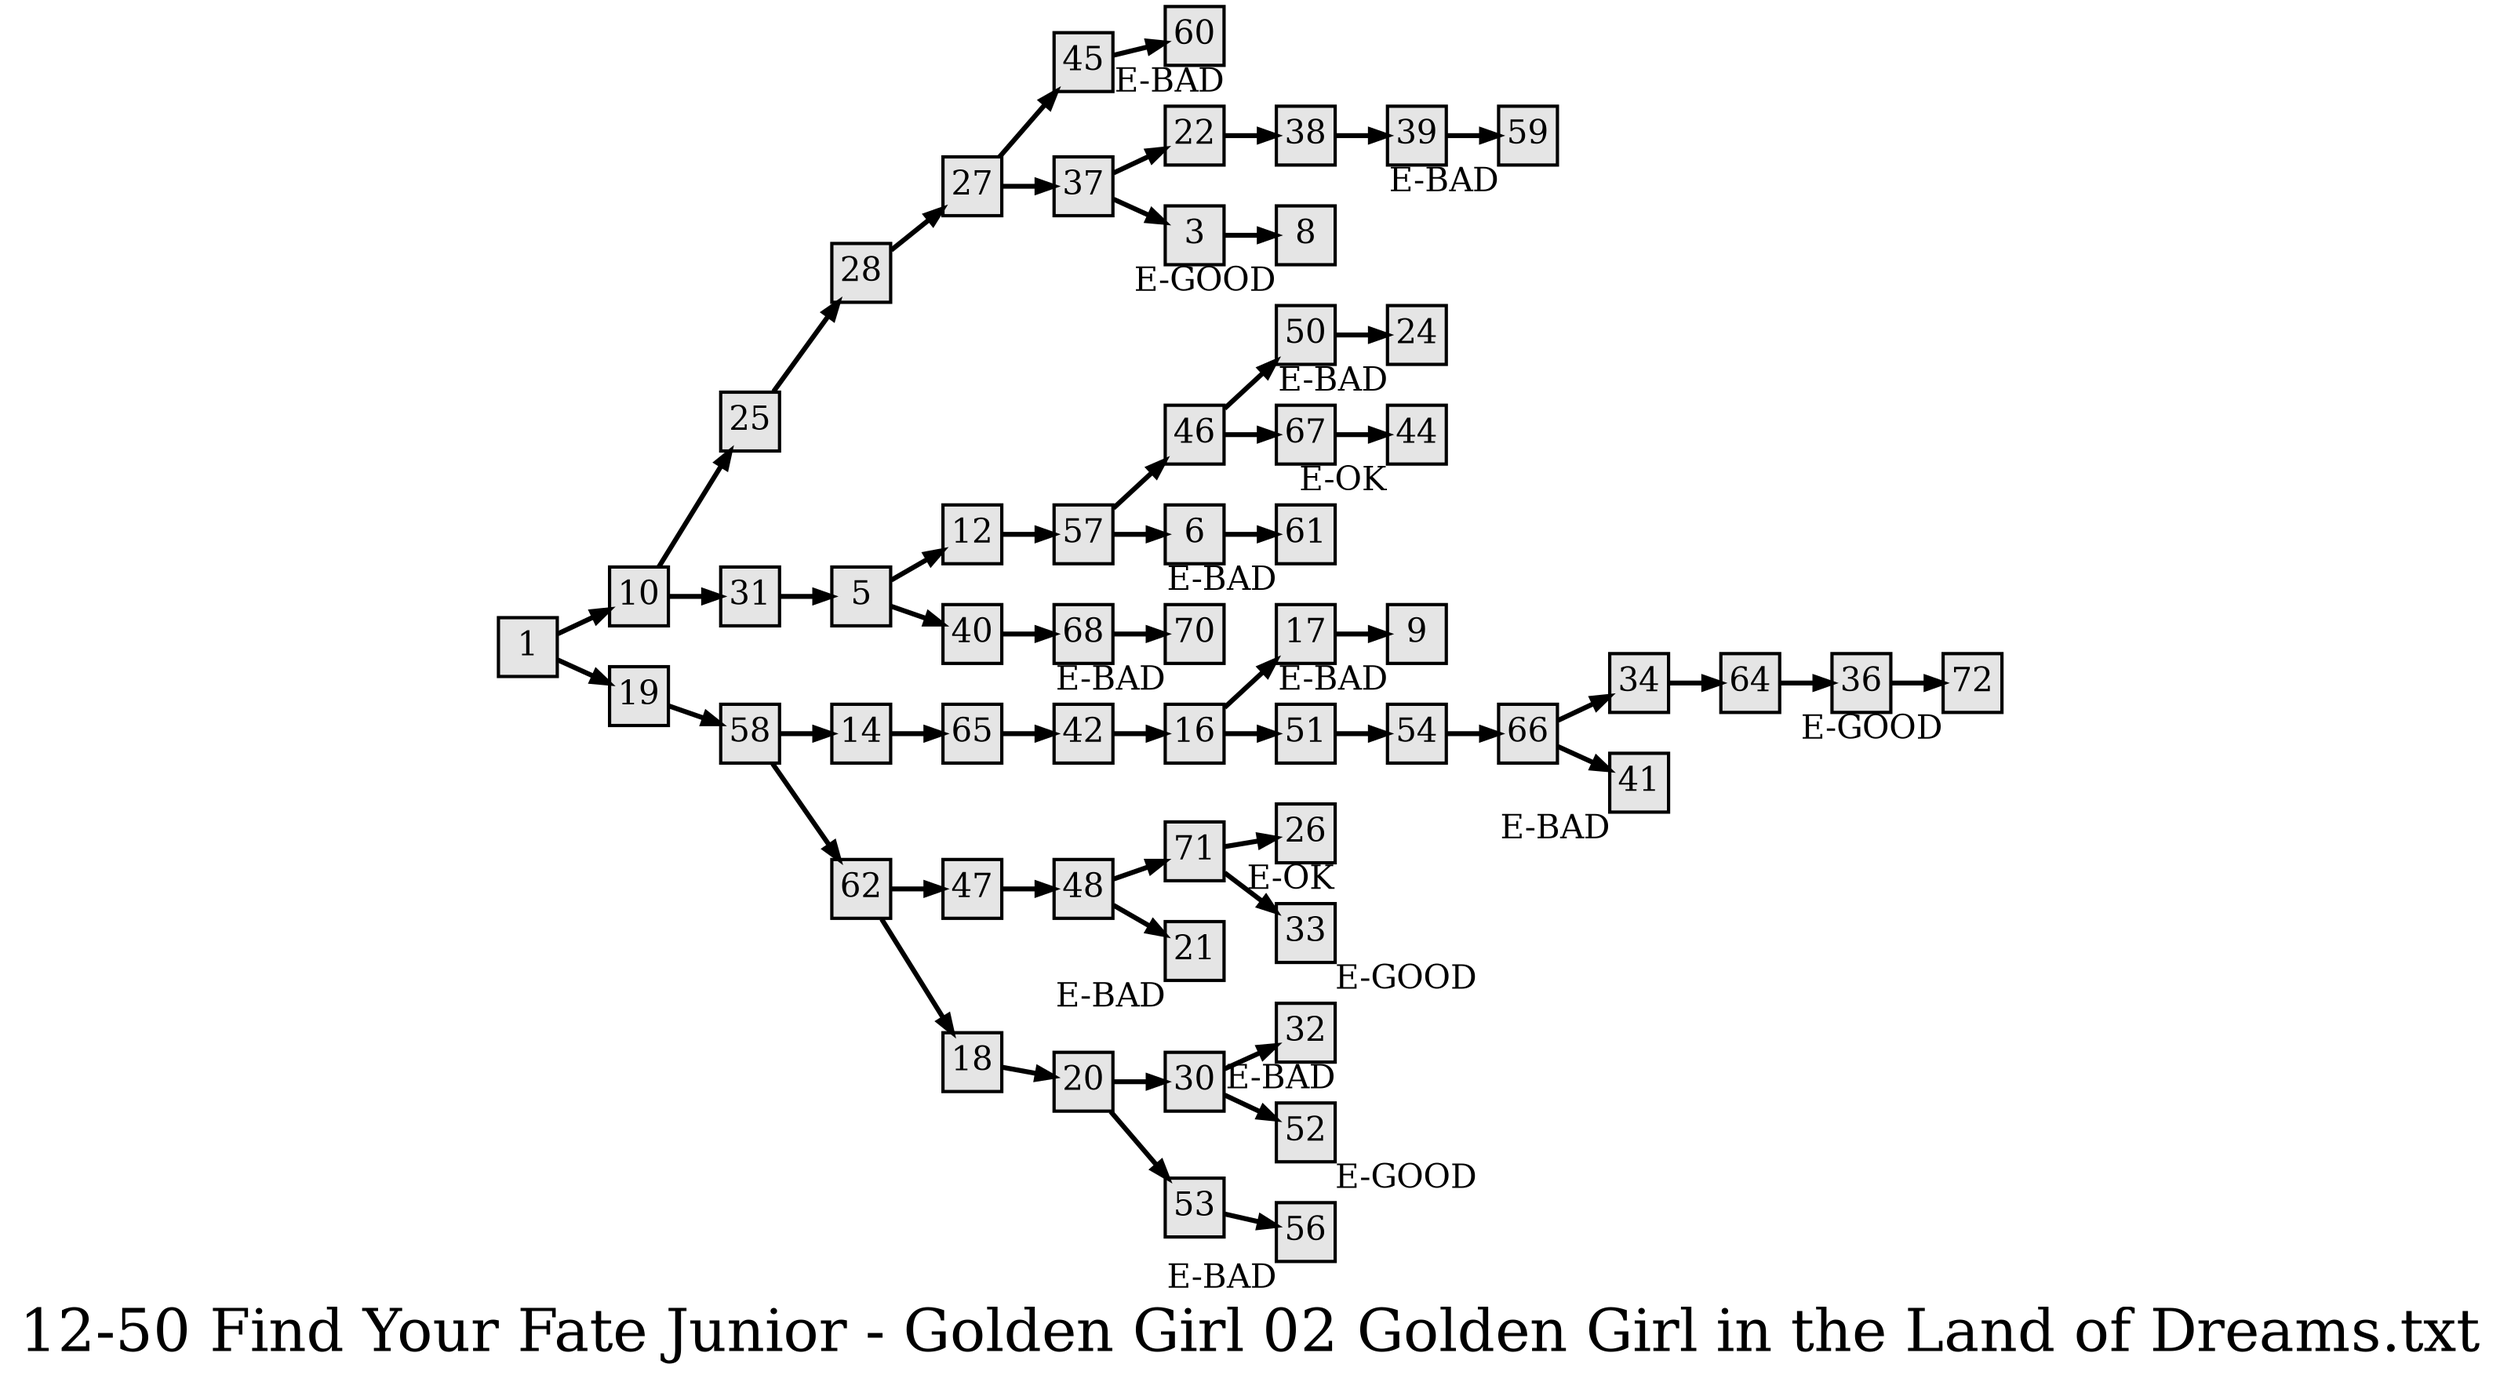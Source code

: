 digraph g{
  graph [ label="12-50 Find Your Fate Junior - Golden Girl 02 Golden Girl in the Land of Dreams.txt" rankdir=LR, ordering=out, fontsize=36, nodesep="0.35", ranksep="0.45"];
  node  [shape=rect, penwidth=2, fontsize=20, style=filled, fillcolor=grey90, margin="0,0", labelfloat=true, regular=true, fixedsize=true];
  edge  [labelfloat=true, penwidth=3, fontsize=12];
  1 -> 10;
  1 -> 19;
  3 -> 8;
  5 -> 12;
  5 -> 40;
  6 -> 61;
  8	[ xlabel="E-GOOD" ];
  9	[ xlabel="E-BAD" ];
  10 -> 25;
  10 -> 31;
  12 -> 57;
  14 -> 65;
  16 -> 17;
  16 -> 51;
  17 -> 9;
  18 -> 20;
  19 -> 58;
  20 -> 30;
  20 -> 53;
  21	[ xlabel="E-BAD" ];
  22 -> 38;
  24	[ xlabel="E-BAD" ];
  25 -> 28;
  26	[ xlabel="E-OK" ];
  27 -> 45;
  27 -> 37;
  28 -> 27;
  30 -> 32;
  30 -> 52;
  31 -> 5;
  32	[ xlabel="E-BAD" ];
  33	[ xlabel="E-GOOD" ];
  34 -> 64;
  36 -> 72;
  37 -> 22;
  37 -> 3;
  38 -> 39;
  39 -> 59;
  40 -> 68;
  41	[ xlabel="E-BAD" ];
  42 -> 16;
  44	[ xlabel="E-OK" ];
  45 -> 60;
  46 -> 50;
  46 -> 67;
  47 -> 48;
  48 -> 71;
  48 -> 21;
  50 -> 24;
  51 -> 54;
  52	[ xlabel="E-GOOD" ];
  53 -> 56;
  54 -> 66;
  56	[ xlabel="E-BAD" ];
  57 -> 46;
  57 -> 6;
  58 -> 14;
  58 -> 62;
  59	[ xlabel="E-BAD" ];
  60	[ xlabel="E-BAD" ];
  61	[ xlabel="E-BAD" ];
  62 -> 47;
  62 -> 18;
  64 -> 36;
  65 -> 42;
  66 -> 34;
  66 -> 41;
  67 -> 44;
  68 -> 70;
  70	[ xlabel="E-BAD" ];
  71 -> 26;
  71 -> 33;
  72	[ xlabel="E-GOOD" ];
}

